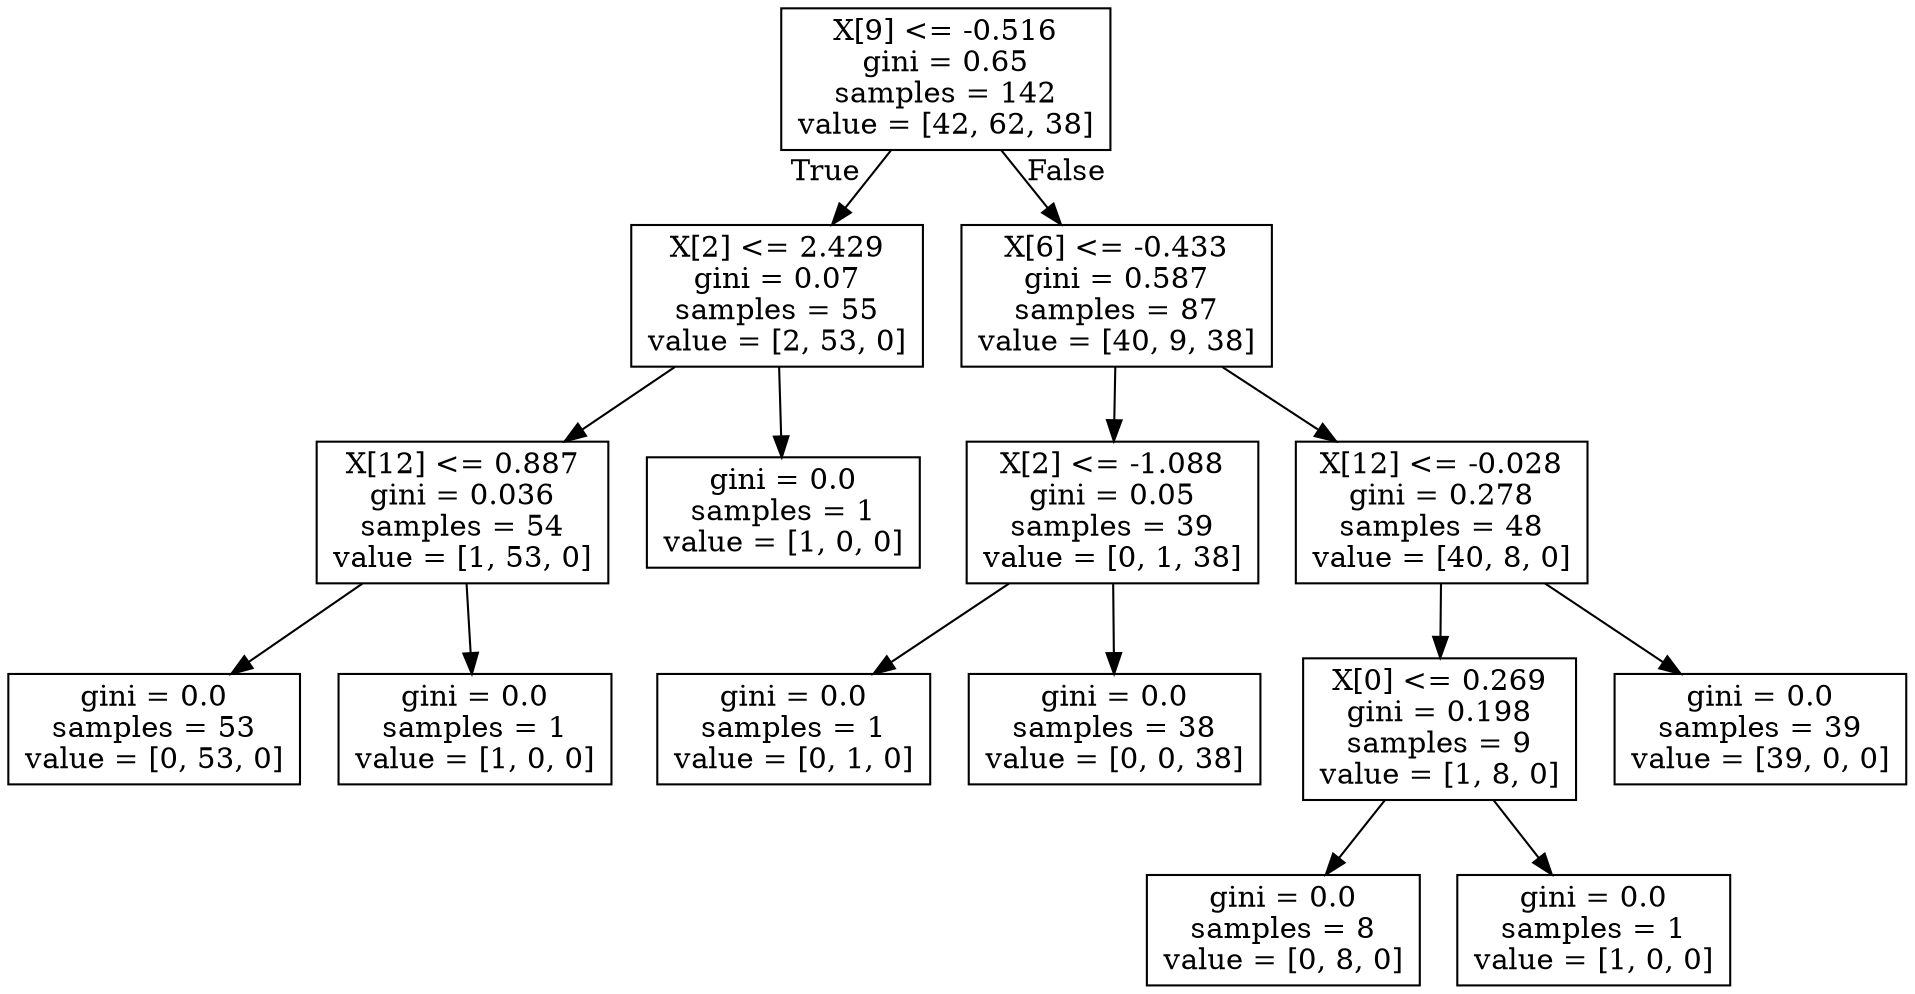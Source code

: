 digraph Tree {
node [shape=box] ;
0 [label="X[9] <= -0.516\ngini = 0.65\nsamples = 142\nvalue = [42, 62, 38]"] ;
1 [label="X[2] <= 2.429\ngini = 0.07\nsamples = 55\nvalue = [2, 53, 0]"] ;
0 -> 1 [labeldistance=2.5, labelangle=45, headlabel="True"] ;
2 [label="X[12] <= 0.887\ngini = 0.036\nsamples = 54\nvalue = [1, 53, 0]"] ;
1 -> 2 ;
3 [label="gini = 0.0\nsamples = 53\nvalue = [0, 53, 0]"] ;
2 -> 3 ;
4 [label="gini = 0.0\nsamples = 1\nvalue = [1, 0, 0]"] ;
2 -> 4 ;
5 [label="gini = 0.0\nsamples = 1\nvalue = [1, 0, 0]"] ;
1 -> 5 ;
6 [label="X[6] <= -0.433\ngini = 0.587\nsamples = 87\nvalue = [40, 9, 38]"] ;
0 -> 6 [labeldistance=2.5, labelangle=-45, headlabel="False"] ;
7 [label="X[2] <= -1.088\ngini = 0.05\nsamples = 39\nvalue = [0, 1, 38]"] ;
6 -> 7 ;
8 [label="gini = 0.0\nsamples = 1\nvalue = [0, 1, 0]"] ;
7 -> 8 ;
9 [label="gini = 0.0\nsamples = 38\nvalue = [0, 0, 38]"] ;
7 -> 9 ;
10 [label="X[12] <= -0.028\ngini = 0.278\nsamples = 48\nvalue = [40, 8, 0]"] ;
6 -> 10 ;
11 [label="X[0] <= 0.269\ngini = 0.198\nsamples = 9\nvalue = [1, 8, 0]"] ;
10 -> 11 ;
12 [label="gini = 0.0\nsamples = 8\nvalue = [0, 8, 0]"] ;
11 -> 12 ;
13 [label="gini = 0.0\nsamples = 1\nvalue = [1, 0, 0]"] ;
11 -> 13 ;
14 [label="gini = 0.0\nsamples = 39\nvalue = [39, 0, 0]"] ;
10 -> 14 ;
}